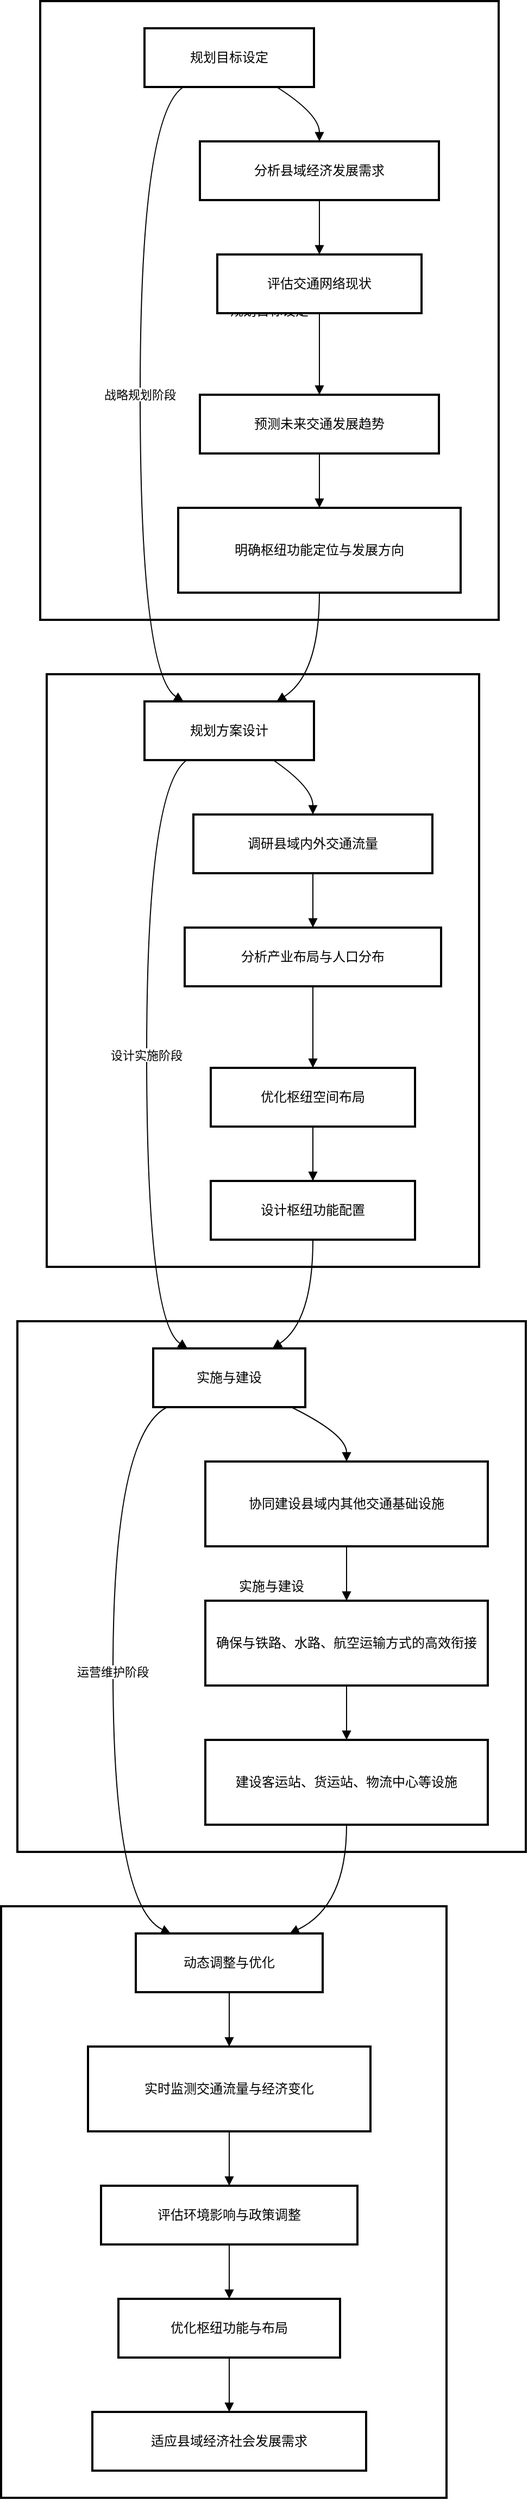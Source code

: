 <mxfile version="26.1.0">
  <diagram name="Page-1" id="xKuIFrpFUBuxblMh3zXH">
    <mxGraphModel dx="1002" dy="533" grid="1" gridSize="10" guides="1" tooltips="1" connect="1" arrows="1" fold="1" page="1" pageScale="1" pageWidth="827" pageHeight="1169" math="0" shadow="0">
      <root>
        <mxCell id="0" />
        <mxCell id="1" parent="0" />
        <mxCell id="5jWhK0xeSkvloxgt8Xc5-1" value="动态调整与优化" style="whiteSpace=wrap;strokeWidth=2;" vertex="1" parent="1">
          <mxGeometry x="20" y="1772" width="410" height="544" as="geometry" />
        </mxCell>
        <mxCell id="5jWhK0xeSkvloxgt8Xc5-2" value="实施与建设" style="whiteSpace=wrap;strokeWidth=2;" vertex="1" parent="1">
          <mxGeometry x="35" y="1234" width="468" height="488" as="geometry" />
        </mxCell>
        <mxCell id="5jWhK0xeSkvloxgt8Xc5-3" value="规划方案设计" style="whiteSpace=wrap;strokeWidth=2;" vertex="1" parent="1">
          <mxGeometry x="62" y="639" width="398" height="545" as="geometry" />
        </mxCell>
        <mxCell id="5jWhK0xeSkvloxgt8Xc5-4" value="规划目标设定" style="whiteSpace=wrap;strokeWidth=2;" vertex="1" parent="1">
          <mxGeometry x="56" y="20" width="422" height="569" as="geometry" />
        </mxCell>
        <mxCell id="5jWhK0xeSkvloxgt8Xc5-5" value="规划目标设定" style="whiteSpace=wrap;strokeWidth=2;" vertex="1" parent="1">
          <mxGeometry x="152" y="45" width="156" height="54" as="geometry" />
        </mxCell>
        <mxCell id="5jWhK0xeSkvloxgt8Xc5-6" value="分析县域经济发展需求" style="whiteSpace=wrap;strokeWidth=2;" vertex="1" parent="1">
          <mxGeometry x="203" y="149" width="220" height="54" as="geometry" />
        </mxCell>
        <mxCell id="5jWhK0xeSkvloxgt8Xc5-7" value="评估交通网络现状" style="whiteSpace=wrap;strokeWidth=2;" vertex="1" parent="1">
          <mxGeometry x="219" y="253" width="188" height="54" as="geometry" />
        </mxCell>
        <mxCell id="5jWhK0xeSkvloxgt8Xc5-8" value="预测未来交通发展趋势" style="whiteSpace=wrap;strokeWidth=2;" vertex="1" parent="1">
          <mxGeometry x="203" y="382" width="220" height="54" as="geometry" />
        </mxCell>
        <mxCell id="5jWhK0xeSkvloxgt8Xc5-9" value="明确枢纽功能定位与发展方向" style="whiteSpace=wrap;strokeWidth=2;" vertex="1" parent="1">
          <mxGeometry x="183" y="486" width="260" height="78" as="geometry" />
        </mxCell>
        <mxCell id="5jWhK0xeSkvloxgt8Xc5-10" value="规划方案设计" style="whiteSpace=wrap;strokeWidth=2;" vertex="1" parent="1">
          <mxGeometry x="152" y="664" width="156" height="54" as="geometry" />
        </mxCell>
        <mxCell id="5jWhK0xeSkvloxgt8Xc5-11" value="调研县域内外交通流量" style="whiteSpace=wrap;strokeWidth=2;" vertex="1" parent="1">
          <mxGeometry x="197" y="768" width="220" height="54" as="geometry" />
        </mxCell>
        <mxCell id="5jWhK0xeSkvloxgt8Xc5-12" value="分析产业布局与人口分布" style="whiteSpace=wrap;strokeWidth=2;" vertex="1" parent="1">
          <mxGeometry x="189" y="872" width="236" height="54" as="geometry" />
        </mxCell>
        <mxCell id="5jWhK0xeSkvloxgt8Xc5-13" value="优化枢纽空间布局" style="whiteSpace=wrap;strokeWidth=2;" vertex="1" parent="1">
          <mxGeometry x="213" y="1001" width="188" height="54" as="geometry" />
        </mxCell>
        <mxCell id="5jWhK0xeSkvloxgt8Xc5-14" value="设计枢纽功能配置" style="whiteSpace=wrap;strokeWidth=2;" vertex="1" parent="1">
          <mxGeometry x="213" y="1105" width="188" height="54" as="geometry" />
        </mxCell>
        <mxCell id="5jWhK0xeSkvloxgt8Xc5-15" value="实施与建设" style="whiteSpace=wrap;strokeWidth=2;" vertex="1" parent="1">
          <mxGeometry x="160" y="1259" width="140" height="54" as="geometry" />
        </mxCell>
        <mxCell id="5jWhK0xeSkvloxgt8Xc5-16" value="协同建设县域内其他交通基础设施" style="whiteSpace=wrap;strokeWidth=2;" vertex="1" parent="1">
          <mxGeometry x="208" y="1363" width="260" height="78" as="geometry" />
        </mxCell>
        <mxCell id="5jWhK0xeSkvloxgt8Xc5-17" value="确保与铁路、水路、航空运输方式的高效衔接" style="whiteSpace=wrap;strokeWidth=2;" vertex="1" parent="1">
          <mxGeometry x="208" y="1491" width="260" height="78" as="geometry" />
        </mxCell>
        <mxCell id="5jWhK0xeSkvloxgt8Xc5-18" value="建设客运站、货运站、物流中心等设施" style="whiteSpace=wrap;strokeWidth=2;" vertex="1" parent="1">
          <mxGeometry x="208" y="1619" width="260" height="78" as="geometry" />
        </mxCell>
        <mxCell id="5jWhK0xeSkvloxgt8Xc5-19" value="动态调整与优化" style="whiteSpace=wrap;strokeWidth=2;" vertex="1" parent="1">
          <mxGeometry x="144" y="1797" width="172" height="54" as="geometry" />
        </mxCell>
        <mxCell id="5jWhK0xeSkvloxgt8Xc5-20" value="实时监测交通流量与经济变化" style="whiteSpace=wrap;strokeWidth=2;" vertex="1" parent="1">
          <mxGeometry x="100" y="1901" width="260" height="78" as="geometry" />
        </mxCell>
        <mxCell id="5jWhK0xeSkvloxgt8Xc5-21" value="评估环境影响与政策调整" style="whiteSpace=wrap;strokeWidth=2;" vertex="1" parent="1">
          <mxGeometry x="112" y="2029" width="236" height="54" as="geometry" />
        </mxCell>
        <mxCell id="5jWhK0xeSkvloxgt8Xc5-22" value="优化枢纽功能与布局" style="whiteSpace=wrap;strokeWidth=2;" vertex="1" parent="1">
          <mxGeometry x="128" y="2133" width="204" height="54" as="geometry" />
        </mxCell>
        <mxCell id="5jWhK0xeSkvloxgt8Xc5-23" value="适应县域经济社会发展需求" style="whiteSpace=wrap;strokeWidth=2;" vertex="1" parent="1">
          <mxGeometry x="104" y="2237" width="252" height="54" as="geometry" />
        </mxCell>
        <mxCell id="5jWhK0xeSkvloxgt8Xc5-24" value="战略规划阶段" style="curved=1;startArrow=none;endArrow=block;exitX=0.23;exitY=1;entryX=0.23;entryY=0;rounded=0;" edge="1" parent="1" source="5jWhK0xeSkvloxgt8Xc5-5" target="5jWhK0xeSkvloxgt8Xc5-10">
          <mxGeometry relative="1" as="geometry">
            <Array as="points">
              <mxPoint x="148" y="124" />
              <mxPoint x="148" y="639" />
            </Array>
          </mxGeometry>
        </mxCell>
        <mxCell id="5jWhK0xeSkvloxgt8Xc5-25" value="设计实施阶段" style="curved=1;startArrow=none;endArrow=block;exitX=0.25;exitY=1;entryX=0.22;entryY=-0.01;rounded=0;" edge="1" parent="1" source="5jWhK0xeSkvloxgt8Xc5-10" target="5jWhK0xeSkvloxgt8Xc5-15">
          <mxGeometry relative="1" as="geometry">
            <Array as="points">
              <mxPoint x="154" y="743" />
              <mxPoint x="154" y="1234" />
            </Array>
          </mxGeometry>
        </mxCell>
        <mxCell id="5jWhK0xeSkvloxgt8Xc5-26" value="运营维护阶段" style="curved=1;startArrow=none;endArrow=block;exitX=0.1;exitY=0.99;entryX=0.18;entryY=-0.01;rounded=0;" edge="1" parent="1" source="5jWhK0xeSkvloxgt8Xc5-15" target="5jWhK0xeSkvloxgt8Xc5-19">
          <mxGeometry relative="1" as="geometry">
            <Array as="points">
              <mxPoint x="123" y="1338" />
              <mxPoint x="123" y="1772" />
            </Array>
          </mxGeometry>
        </mxCell>
        <mxCell id="5jWhK0xeSkvloxgt8Xc5-27" value="" style="curved=1;startArrow=none;endArrow=block;exitX=0.78;exitY=1;entryX=0.5;entryY=0;rounded=0;" edge="1" parent="1" source="5jWhK0xeSkvloxgt8Xc5-5" target="5jWhK0xeSkvloxgt8Xc5-6">
          <mxGeometry relative="1" as="geometry">
            <Array as="points">
              <mxPoint x="313" y="124" />
            </Array>
          </mxGeometry>
        </mxCell>
        <mxCell id="5jWhK0xeSkvloxgt8Xc5-28" value="" style="curved=1;startArrow=none;endArrow=block;exitX=0.5;exitY=1;entryX=0.5;entryY=0;rounded=0;" edge="1" parent="1" source="5jWhK0xeSkvloxgt8Xc5-6" target="5jWhK0xeSkvloxgt8Xc5-7">
          <mxGeometry relative="1" as="geometry">
            <Array as="points" />
          </mxGeometry>
        </mxCell>
        <mxCell id="5jWhK0xeSkvloxgt8Xc5-29" value="" style="curved=1;startArrow=none;endArrow=block;exitX=0.5;exitY=1;entryX=0.5;entryY=0;rounded=0;" edge="1" parent="1" source="5jWhK0xeSkvloxgt8Xc5-7" target="5jWhK0xeSkvloxgt8Xc5-8">
          <mxGeometry relative="1" as="geometry">
            <Array as="points" />
          </mxGeometry>
        </mxCell>
        <mxCell id="5jWhK0xeSkvloxgt8Xc5-30" value="" style="curved=1;startArrow=none;endArrow=block;exitX=0.5;exitY=1;entryX=0.5;entryY=0;rounded=0;" edge="1" parent="1" source="5jWhK0xeSkvloxgt8Xc5-8" target="5jWhK0xeSkvloxgt8Xc5-9">
          <mxGeometry relative="1" as="geometry">
            <Array as="points" />
          </mxGeometry>
        </mxCell>
        <mxCell id="5jWhK0xeSkvloxgt8Xc5-31" value="" style="curved=1;startArrow=none;endArrow=block;exitX=0.5;exitY=1;entryX=0.78;entryY=0;rounded=0;" edge="1" parent="1" source="5jWhK0xeSkvloxgt8Xc5-9" target="5jWhK0xeSkvloxgt8Xc5-10">
          <mxGeometry relative="1" as="geometry">
            <Array as="points">
              <mxPoint x="313" y="639" />
            </Array>
          </mxGeometry>
        </mxCell>
        <mxCell id="5jWhK0xeSkvloxgt8Xc5-32" value="" style="curved=1;startArrow=none;endArrow=block;exitX=0.76;exitY=1;entryX=0.5;entryY=0;rounded=0;" edge="1" parent="1" source="5jWhK0xeSkvloxgt8Xc5-10" target="5jWhK0xeSkvloxgt8Xc5-11">
          <mxGeometry relative="1" as="geometry">
            <Array as="points">
              <mxPoint x="307" y="743" />
            </Array>
          </mxGeometry>
        </mxCell>
        <mxCell id="5jWhK0xeSkvloxgt8Xc5-33" value="" style="curved=1;startArrow=none;endArrow=block;exitX=0.5;exitY=1;entryX=0.5;entryY=0;rounded=0;" edge="1" parent="1" source="5jWhK0xeSkvloxgt8Xc5-11" target="5jWhK0xeSkvloxgt8Xc5-12">
          <mxGeometry relative="1" as="geometry">
            <Array as="points" />
          </mxGeometry>
        </mxCell>
        <mxCell id="5jWhK0xeSkvloxgt8Xc5-34" value="" style="curved=1;startArrow=none;endArrow=block;exitX=0.5;exitY=1;entryX=0.5;entryY=-0.01;rounded=0;" edge="1" parent="1" source="5jWhK0xeSkvloxgt8Xc5-12" target="5jWhK0xeSkvloxgt8Xc5-13">
          <mxGeometry relative="1" as="geometry">
            <Array as="points" />
          </mxGeometry>
        </mxCell>
        <mxCell id="5jWhK0xeSkvloxgt8Xc5-35" value="" style="curved=1;startArrow=none;endArrow=block;exitX=0.5;exitY=0.99;entryX=0.5;entryY=-0.01;rounded=0;" edge="1" parent="1" source="5jWhK0xeSkvloxgt8Xc5-13" target="5jWhK0xeSkvloxgt8Xc5-14">
          <mxGeometry relative="1" as="geometry">
            <Array as="points" />
          </mxGeometry>
        </mxCell>
        <mxCell id="5jWhK0xeSkvloxgt8Xc5-36" value="" style="curved=1;startArrow=none;endArrow=block;exitX=0.5;exitY=0.99;entryX=0.79;entryY=-0.01;rounded=0;" edge="1" parent="1" source="5jWhK0xeSkvloxgt8Xc5-14" target="5jWhK0xeSkvloxgt8Xc5-15">
          <mxGeometry relative="1" as="geometry">
            <Array as="points">
              <mxPoint x="307" y="1234" />
            </Array>
          </mxGeometry>
        </mxCell>
        <mxCell id="5jWhK0xeSkvloxgt8Xc5-37" value="" style="curved=1;startArrow=none;endArrow=block;exitX=0.9;exitY=0.99;entryX=0.5;entryY=-0.01;rounded=0;" edge="1" parent="1" source="5jWhK0xeSkvloxgt8Xc5-15" target="5jWhK0xeSkvloxgt8Xc5-16">
          <mxGeometry relative="1" as="geometry">
            <Array as="points">
              <mxPoint x="338" y="1338" />
            </Array>
          </mxGeometry>
        </mxCell>
        <mxCell id="5jWhK0xeSkvloxgt8Xc5-38" value="" style="curved=1;startArrow=none;endArrow=block;exitX=0.5;exitY=0.99;entryX=0.5;entryY=-0.01;rounded=0;" edge="1" parent="1" source="5jWhK0xeSkvloxgt8Xc5-16" target="5jWhK0xeSkvloxgt8Xc5-17">
          <mxGeometry relative="1" as="geometry">
            <Array as="points" />
          </mxGeometry>
        </mxCell>
        <mxCell id="5jWhK0xeSkvloxgt8Xc5-39" value="" style="curved=1;startArrow=none;endArrow=block;exitX=0.5;exitY=0.99;entryX=0.5;entryY=-0.01;rounded=0;" edge="1" parent="1" source="5jWhK0xeSkvloxgt8Xc5-17" target="5jWhK0xeSkvloxgt8Xc5-18">
          <mxGeometry relative="1" as="geometry">
            <Array as="points" />
          </mxGeometry>
        </mxCell>
        <mxCell id="5jWhK0xeSkvloxgt8Xc5-40" value="" style="curved=1;startArrow=none;endArrow=block;exitX=0.5;exitY=0.99;entryX=0.83;entryY=-0.01;rounded=0;" edge="1" parent="1" source="5jWhK0xeSkvloxgt8Xc5-18" target="5jWhK0xeSkvloxgt8Xc5-19">
          <mxGeometry relative="1" as="geometry">
            <Array as="points">
              <mxPoint x="338" y="1772" />
            </Array>
          </mxGeometry>
        </mxCell>
        <mxCell id="5jWhK0xeSkvloxgt8Xc5-41" value="" style="curved=1;startArrow=none;endArrow=block;exitX=0.5;exitY=0.99;entryX=0.5;entryY=-0.01;rounded=0;" edge="1" parent="1" source="5jWhK0xeSkvloxgt8Xc5-19" target="5jWhK0xeSkvloxgt8Xc5-20">
          <mxGeometry relative="1" as="geometry">
            <Array as="points" />
          </mxGeometry>
        </mxCell>
        <mxCell id="5jWhK0xeSkvloxgt8Xc5-42" value="" style="curved=1;startArrow=none;endArrow=block;exitX=0.5;exitY=0.99;entryX=0.5;entryY=-0.01;rounded=0;" edge="1" parent="1" source="5jWhK0xeSkvloxgt8Xc5-20" target="5jWhK0xeSkvloxgt8Xc5-21">
          <mxGeometry relative="1" as="geometry">
            <Array as="points" />
          </mxGeometry>
        </mxCell>
        <mxCell id="5jWhK0xeSkvloxgt8Xc5-43" value="" style="curved=1;startArrow=none;endArrow=block;exitX=0.5;exitY=0.99;entryX=0.5;entryY=-0.01;rounded=0;" edge="1" parent="1" source="5jWhK0xeSkvloxgt8Xc5-21" target="5jWhK0xeSkvloxgt8Xc5-22">
          <mxGeometry relative="1" as="geometry">
            <Array as="points" />
          </mxGeometry>
        </mxCell>
        <mxCell id="5jWhK0xeSkvloxgt8Xc5-44" value="" style="curved=1;startArrow=none;endArrow=block;exitX=0.5;exitY=0.99;entryX=0.5;entryY=-0.01;rounded=0;" edge="1" parent="1" source="5jWhK0xeSkvloxgt8Xc5-22" target="5jWhK0xeSkvloxgt8Xc5-23">
          <mxGeometry relative="1" as="geometry">
            <Array as="points" />
          </mxGeometry>
        </mxCell>
      </root>
    </mxGraphModel>
  </diagram>
</mxfile>

